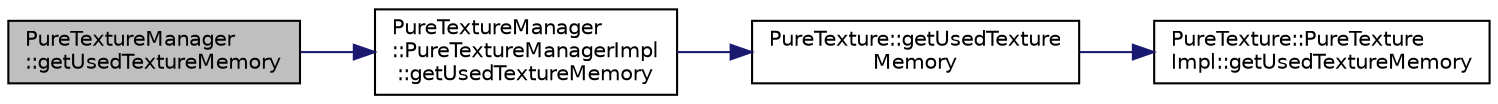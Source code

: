 digraph "PureTextureManager::getUsedTextureMemory"
{
 // LATEX_PDF_SIZE
  edge [fontname="Helvetica",fontsize="10",labelfontname="Helvetica",labelfontsize="10"];
  node [fontname="Helvetica",fontsize="10",shape=record];
  rankdir="LR";
  Node1 [label="PureTextureManager\l::getUsedTextureMemory",height=0.2,width=0.4,color="black", fillcolor="grey75", style="filled", fontcolor="black",tooltip="Gets the total amount of allocated VRAM by all of the textures."];
  Node1 -> Node2 [color="midnightblue",fontsize="10",style="solid",fontname="Helvetica"];
  Node2 [label="PureTextureManager\l::PureTextureManagerImpl\l::getUsedTextureMemory",height=0.2,width=0.4,color="black", fillcolor="white", style="filled",URL="$class_pure_texture_manager_1_1_pure_texture_manager_impl.html#ab4a35cb4e3ca0602056b2276018f843e",tooltip=" "];
  Node2 -> Node3 [color="midnightblue",fontsize="10",style="solid",fontname="Helvetica"];
  Node3 [label="PureTexture::getUsedTexture\lMemory",height=0.2,width=0.4,color="black", fillcolor="white", style="filled",URL="$class_pure_texture.html#a15b638cb6f14feb642202c97a3baa57e",tooltip="Gets the amount of VRAM allocated (considering compression, MIP mapping, etc...)."];
  Node3 -> Node4 [color="midnightblue",fontsize="10",style="solid",fontname="Helvetica"];
  Node4 [label="PureTexture::PureTexture\lImpl::getUsedTextureMemory",height=0.2,width=0.4,color="black", fillcolor="white", style="filled",URL="$class_pure_texture_1_1_pure_texture_impl.html#abfa9e8c011b79b813367d9eada0020e1",tooltip=" "];
}
